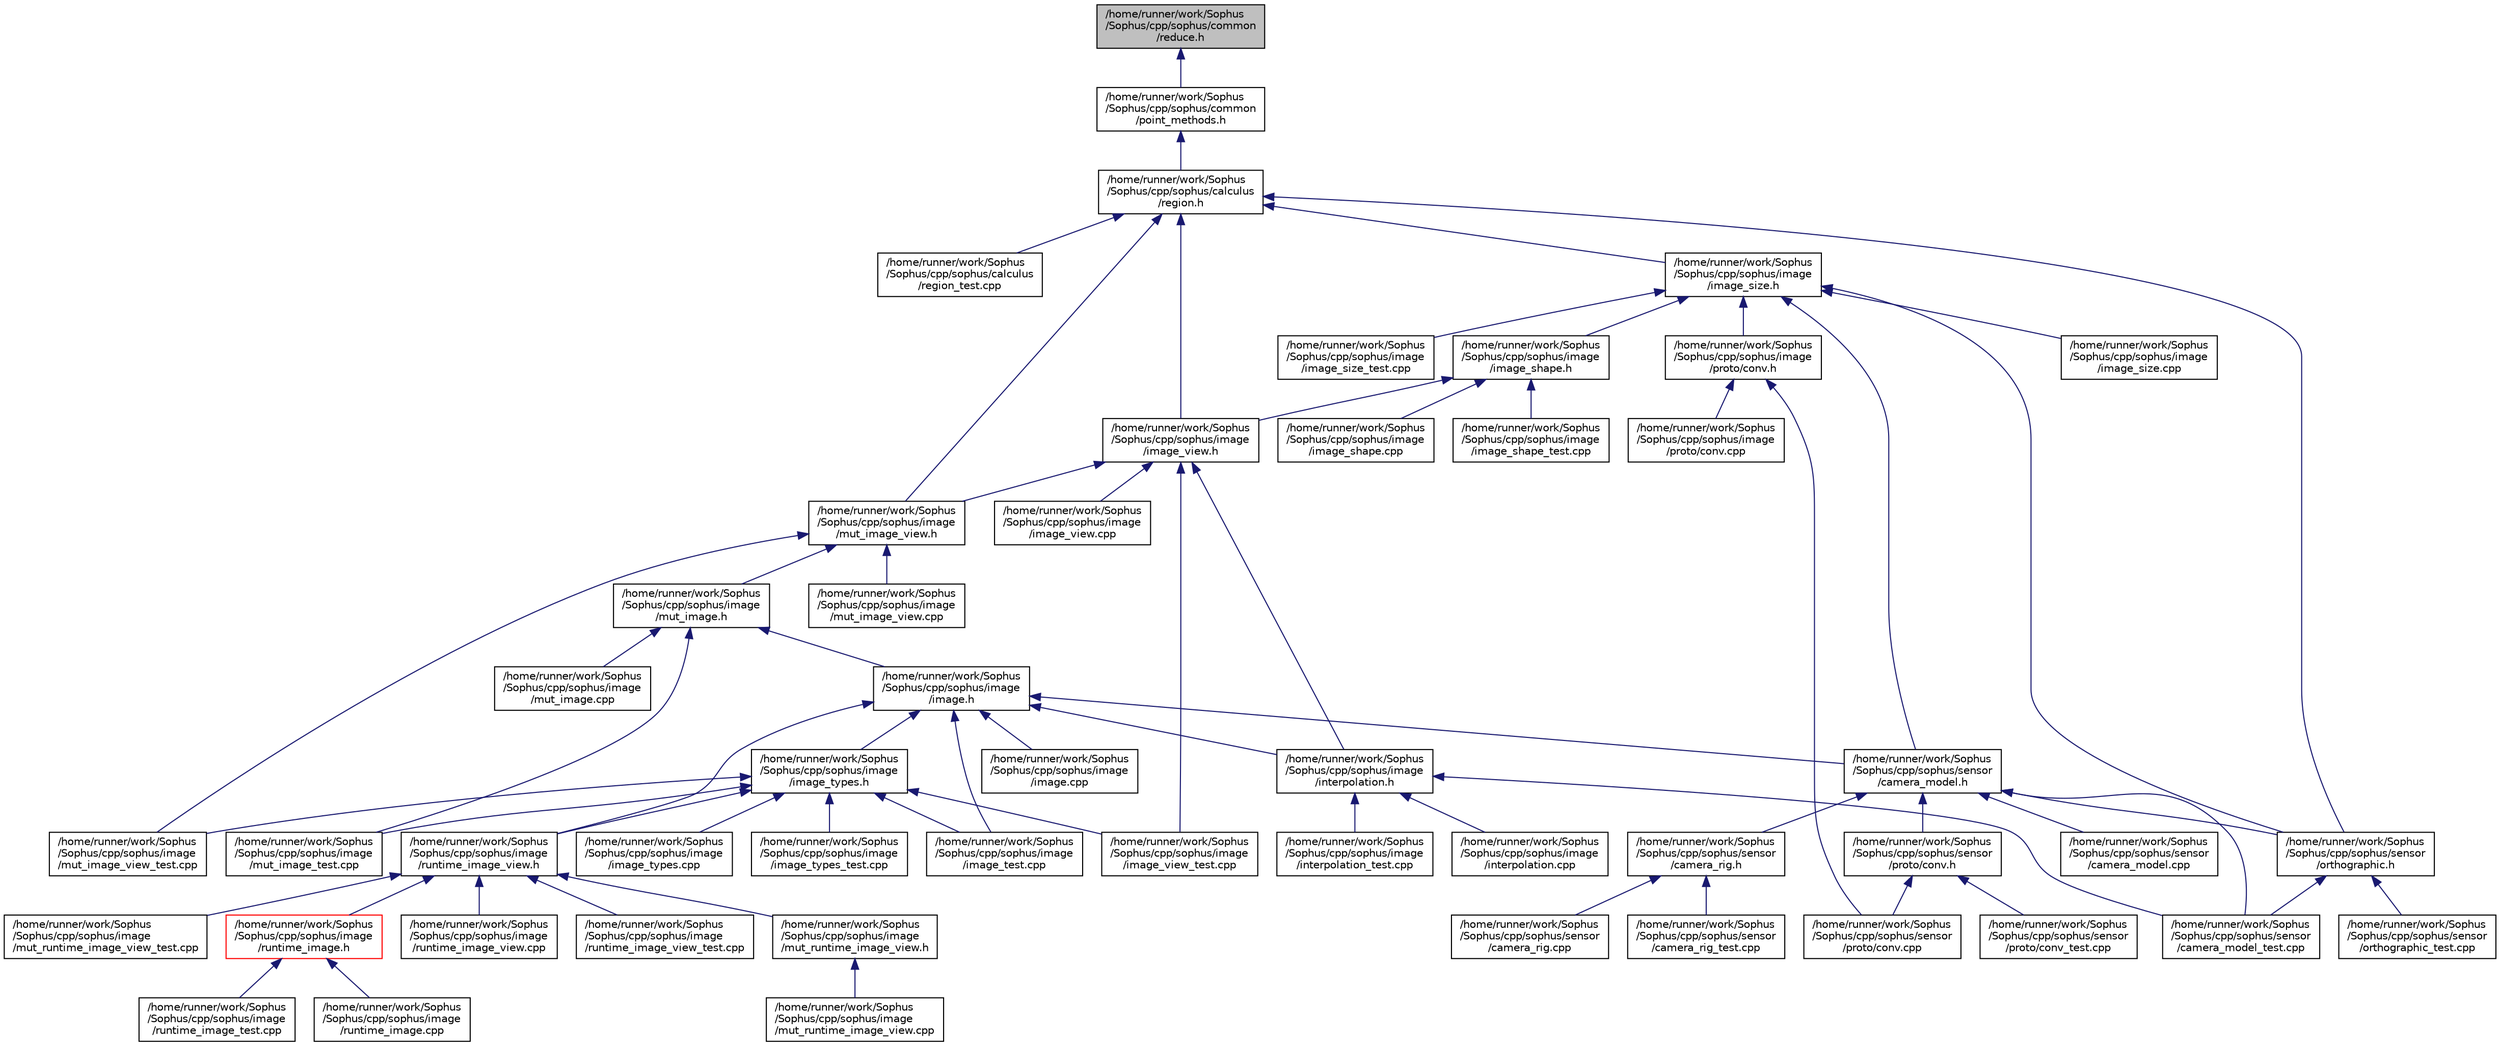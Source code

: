 digraph "/home/runner/work/Sophus/Sophus/cpp/sophus/common/reduce.h"
{
 // LATEX_PDF_SIZE
  edge [fontname="Helvetica",fontsize="10",labelfontname="Helvetica",labelfontsize="10"];
  node [fontname="Helvetica",fontsize="10",shape=record];
  Node1 [label="/home/runner/work/Sophus\l/Sophus/cpp/sophus/common\l/reduce.h",height=0.2,width=0.4,color="black", fillcolor="grey75", style="filled", fontcolor="black",tooltip=" "];
  Node1 -> Node2 [dir="back",color="midnightblue",fontsize="10",style="solid",fontname="Helvetica"];
  Node2 [label="/home/runner/work/Sophus\l/Sophus/cpp/sophus/common\l/point_methods.h",height=0.2,width=0.4,color="black", fillcolor="white", style="filled",URL="$point__methods_8h.html",tooltip=" "];
  Node2 -> Node3 [dir="back",color="midnightblue",fontsize="10",style="solid",fontname="Helvetica"];
  Node3 [label="/home/runner/work/Sophus\l/Sophus/cpp/sophus/calculus\l/region.h",height=0.2,width=0.4,color="black", fillcolor="white", style="filled",URL="$region_8h.html",tooltip=" "];
  Node3 -> Node4 [dir="back",color="midnightblue",fontsize="10",style="solid",fontname="Helvetica"];
  Node4 [label="/home/runner/work/Sophus\l/Sophus/cpp/sophus/calculus\l/region_test.cpp",height=0.2,width=0.4,color="black", fillcolor="white", style="filled",URL="$region__test_8cpp.html",tooltip=" "];
  Node3 -> Node5 [dir="back",color="midnightblue",fontsize="10",style="solid",fontname="Helvetica"];
  Node5 [label="/home/runner/work/Sophus\l/Sophus/cpp/sophus/image\l/image_size.h",height=0.2,width=0.4,color="black", fillcolor="white", style="filled",URL="$image__size_8h.html",tooltip=" "];
  Node5 -> Node6 [dir="back",color="midnightblue",fontsize="10",style="solid",fontname="Helvetica"];
  Node6 [label="/home/runner/work/Sophus\l/Sophus/cpp/sophus/image\l/image_shape.h",height=0.2,width=0.4,color="black", fillcolor="white", style="filled",URL="$image__shape_8h.html",tooltip=" "];
  Node6 -> Node7 [dir="back",color="midnightblue",fontsize="10",style="solid",fontname="Helvetica"];
  Node7 [label="/home/runner/work/Sophus\l/Sophus/cpp/sophus/image\l/image_shape.cpp",height=0.2,width=0.4,color="black", fillcolor="white", style="filled",URL="$image__shape_8cpp.html",tooltip=" "];
  Node6 -> Node8 [dir="back",color="midnightblue",fontsize="10",style="solid",fontname="Helvetica"];
  Node8 [label="/home/runner/work/Sophus\l/Sophus/cpp/sophus/image\l/image_shape_test.cpp",height=0.2,width=0.4,color="black", fillcolor="white", style="filled",URL="$image__shape__test_8cpp.html",tooltip=" "];
  Node6 -> Node9 [dir="back",color="midnightblue",fontsize="10",style="solid",fontname="Helvetica"];
  Node9 [label="/home/runner/work/Sophus\l/Sophus/cpp/sophus/image\l/image_view.h",height=0.2,width=0.4,color="black", fillcolor="white", style="filled",URL="$image__view_8h.html",tooltip=" "];
  Node9 -> Node10 [dir="back",color="midnightblue",fontsize="10",style="solid",fontname="Helvetica"];
  Node10 [label="/home/runner/work/Sophus\l/Sophus/cpp/sophus/image\l/image_view.cpp",height=0.2,width=0.4,color="black", fillcolor="white", style="filled",URL="$image__view_8cpp.html",tooltip=" "];
  Node9 -> Node11 [dir="back",color="midnightblue",fontsize="10",style="solid",fontname="Helvetica"];
  Node11 [label="/home/runner/work/Sophus\l/Sophus/cpp/sophus/image\l/image_view_test.cpp",height=0.2,width=0.4,color="black", fillcolor="white", style="filled",URL="$image__view__test_8cpp.html",tooltip=" "];
  Node9 -> Node12 [dir="back",color="midnightblue",fontsize="10",style="solid",fontname="Helvetica"];
  Node12 [label="/home/runner/work/Sophus\l/Sophus/cpp/sophus/image\l/interpolation.h",height=0.2,width=0.4,color="black", fillcolor="white", style="filled",URL="$interpolation_8h.html",tooltip=" "];
  Node12 -> Node13 [dir="back",color="midnightblue",fontsize="10",style="solid",fontname="Helvetica"];
  Node13 [label="/home/runner/work/Sophus\l/Sophus/cpp/sophus/image\l/interpolation.cpp",height=0.2,width=0.4,color="black", fillcolor="white", style="filled",URL="$interpolation_8cpp.html",tooltip=" "];
  Node12 -> Node14 [dir="back",color="midnightblue",fontsize="10",style="solid",fontname="Helvetica"];
  Node14 [label="/home/runner/work/Sophus\l/Sophus/cpp/sophus/image\l/interpolation_test.cpp",height=0.2,width=0.4,color="black", fillcolor="white", style="filled",URL="$interpolation__test_8cpp.html",tooltip=" "];
  Node12 -> Node15 [dir="back",color="midnightblue",fontsize="10",style="solid",fontname="Helvetica"];
  Node15 [label="/home/runner/work/Sophus\l/Sophus/cpp/sophus/sensor\l/camera_model_test.cpp",height=0.2,width=0.4,color="black", fillcolor="white", style="filled",URL="$camera__model__test_8cpp.html",tooltip=" "];
  Node9 -> Node16 [dir="back",color="midnightblue",fontsize="10",style="solid",fontname="Helvetica"];
  Node16 [label="/home/runner/work/Sophus\l/Sophus/cpp/sophus/image\l/mut_image_view.h",height=0.2,width=0.4,color="black", fillcolor="white", style="filled",URL="$mut__image__view_8h.html",tooltip=" "];
  Node16 -> Node17 [dir="back",color="midnightblue",fontsize="10",style="solid",fontname="Helvetica"];
  Node17 [label="/home/runner/work/Sophus\l/Sophus/cpp/sophus/image\l/mut_image.h",height=0.2,width=0.4,color="black", fillcolor="white", style="filled",URL="$mut__image_8h.html",tooltip=" "];
  Node17 -> Node18 [dir="back",color="midnightblue",fontsize="10",style="solid",fontname="Helvetica"];
  Node18 [label="/home/runner/work/Sophus\l/Sophus/cpp/sophus/image\l/image.h",height=0.2,width=0.4,color="black", fillcolor="white", style="filled",URL="$image_8h.html",tooltip=" "];
  Node18 -> Node19 [dir="back",color="midnightblue",fontsize="10",style="solid",fontname="Helvetica"];
  Node19 [label="/home/runner/work/Sophus\l/Sophus/cpp/sophus/image\l/image.cpp",height=0.2,width=0.4,color="black", fillcolor="white", style="filled",URL="$image_8cpp.html",tooltip=" "];
  Node18 -> Node20 [dir="back",color="midnightblue",fontsize="10",style="solid",fontname="Helvetica"];
  Node20 [label="/home/runner/work/Sophus\l/Sophus/cpp/sophus/image\l/image_test.cpp",height=0.2,width=0.4,color="black", fillcolor="white", style="filled",URL="$image__test_8cpp.html",tooltip=" "];
  Node18 -> Node21 [dir="back",color="midnightblue",fontsize="10",style="solid",fontname="Helvetica"];
  Node21 [label="/home/runner/work/Sophus\l/Sophus/cpp/sophus/image\l/image_types.h",height=0.2,width=0.4,color="black", fillcolor="white", style="filled",URL="$image__types_8h.html",tooltip=" "];
  Node21 -> Node20 [dir="back",color="midnightblue",fontsize="10",style="solid",fontname="Helvetica"];
  Node21 -> Node22 [dir="back",color="midnightblue",fontsize="10",style="solid",fontname="Helvetica"];
  Node22 [label="/home/runner/work/Sophus\l/Sophus/cpp/sophus/image\l/image_types.cpp",height=0.2,width=0.4,color="black", fillcolor="white", style="filled",URL="$image__types_8cpp.html",tooltip=" "];
  Node21 -> Node23 [dir="back",color="midnightblue",fontsize="10",style="solid",fontname="Helvetica"];
  Node23 [label="/home/runner/work/Sophus\l/Sophus/cpp/sophus/image\l/image_types_test.cpp",height=0.2,width=0.4,color="black", fillcolor="white", style="filled",URL="$image__types__test_8cpp.html",tooltip=" "];
  Node21 -> Node11 [dir="back",color="midnightblue",fontsize="10",style="solid",fontname="Helvetica"];
  Node21 -> Node24 [dir="back",color="midnightblue",fontsize="10",style="solid",fontname="Helvetica"];
  Node24 [label="/home/runner/work/Sophus\l/Sophus/cpp/sophus/image\l/mut_image_test.cpp",height=0.2,width=0.4,color="black", fillcolor="white", style="filled",URL="$mut__image__test_8cpp.html",tooltip=" "];
  Node21 -> Node25 [dir="back",color="midnightblue",fontsize="10",style="solid",fontname="Helvetica"];
  Node25 [label="/home/runner/work/Sophus\l/Sophus/cpp/sophus/image\l/mut_image_view_test.cpp",height=0.2,width=0.4,color="black", fillcolor="white", style="filled",URL="$mut__image__view__test_8cpp.html",tooltip=" "];
  Node21 -> Node26 [dir="back",color="midnightblue",fontsize="10",style="solid",fontname="Helvetica"];
  Node26 [label="/home/runner/work/Sophus\l/Sophus/cpp/sophus/image\l/runtime_image_view.h",height=0.2,width=0.4,color="black", fillcolor="white", style="filled",URL="$runtime__image__view_8h.html",tooltip=" "];
  Node26 -> Node27 [dir="back",color="midnightblue",fontsize="10",style="solid",fontname="Helvetica"];
  Node27 [label="/home/runner/work/Sophus\l/Sophus/cpp/sophus/image\l/mut_runtime_image_view.h",height=0.2,width=0.4,color="black", fillcolor="white", style="filled",URL="$mut__runtime__image__view_8h.html",tooltip=" "];
  Node27 -> Node28 [dir="back",color="midnightblue",fontsize="10",style="solid",fontname="Helvetica"];
  Node28 [label="/home/runner/work/Sophus\l/Sophus/cpp/sophus/image\l/mut_runtime_image_view.cpp",height=0.2,width=0.4,color="black", fillcolor="white", style="filled",URL="$mut__runtime__image__view_8cpp.html",tooltip=" "];
  Node26 -> Node29 [dir="back",color="midnightblue",fontsize="10",style="solid",fontname="Helvetica"];
  Node29 [label="/home/runner/work/Sophus\l/Sophus/cpp/sophus/image\l/mut_runtime_image_view_test.cpp",height=0.2,width=0.4,color="black", fillcolor="white", style="filled",URL="$mut__runtime__image__view__test_8cpp.html",tooltip=" "];
  Node26 -> Node30 [dir="back",color="midnightblue",fontsize="10",style="solid",fontname="Helvetica"];
  Node30 [label="/home/runner/work/Sophus\l/Sophus/cpp/sophus/image\l/runtime_image.h",height=0.2,width=0.4,color="red", fillcolor="white", style="filled",URL="$runtime__image_8h.html",tooltip=" "];
  Node30 -> Node31 [dir="back",color="midnightblue",fontsize="10",style="solid",fontname="Helvetica"];
  Node31 [label="/home/runner/work/Sophus\l/Sophus/cpp/sophus/image\l/runtime_image.cpp",height=0.2,width=0.4,color="black", fillcolor="white", style="filled",URL="$runtime__image_8cpp.html",tooltip=" "];
  Node30 -> Node32 [dir="back",color="midnightblue",fontsize="10",style="solid",fontname="Helvetica"];
  Node32 [label="/home/runner/work/Sophus\l/Sophus/cpp/sophus/image\l/runtime_image_test.cpp",height=0.2,width=0.4,color="black", fillcolor="white", style="filled",URL="$runtime__image__test_8cpp.html",tooltip=" "];
  Node26 -> Node35 [dir="back",color="midnightblue",fontsize="10",style="solid",fontname="Helvetica"];
  Node35 [label="/home/runner/work/Sophus\l/Sophus/cpp/sophus/image\l/runtime_image_view.cpp",height=0.2,width=0.4,color="black", fillcolor="white", style="filled",URL="$runtime__image__view_8cpp.html",tooltip=" "];
  Node26 -> Node36 [dir="back",color="midnightblue",fontsize="10",style="solid",fontname="Helvetica"];
  Node36 [label="/home/runner/work/Sophus\l/Sophus/cpp/sophus/image\l/runtime_image_view_test.cpp",height=0.2,width=0.4,color="black", fillcolor="white", style="filled",URL="$runtime__image__view__test_8cpp.html",tooltip=" "];
  Node18 -> Node12 [dir="back",color="midnightblue",fontsize="10",style="solid",fontname="Helvetica"];
  Node18 -> Node26 [dir="back",color="midnightblue",fontsize="10",style="solid",fontname="Helvetica"];
  Node18 -> Node37 [dir="back",color="midnightblue",fontsize="10",style="solid",fontname="Helvetica"];
  Node37 [label="/home/runner/work/Sophus\l/Sophus/cpp/sophus/sensor\l/camera_model.h",height=0.2,width=0.4,color="black", fillcolor="white", style="filled",URL="$camera__model_8h.html",tooltip=" "];
  Node37 -> Node38 [dir="back",color="midnightblue",fontsize="10",style="solid",fontname="Helvetica"];
  Node38 [label="/home/runner/work/Sophus\l/Sophus/cpp/sophus/sensor\l/camera_model.cpp",height=0.2,width=0.4,color="black", fillcolor="white", style="filled",URL="$camera__model_8cpp.html",tooltip=" "];
  Node37 -> Node15 [dir="back",color="midnightblue",fontsize="10",style="solid",fontname="Helvetica"];
  Node37 -> Node39 [dir="back",color="midnightblue",fontsize="10",style="solid",fontname="Helvetica"];
  Node39 [label="/home/runner/work/Sophus\l/Sophus/cpp/sophus/sensor\l/camera_rig.h",height=0.2,width=0.4,color="black", fillcolor="white", style="filled",URL="$camera__rig_8h.html",tooltip=" "];
  Node39 -> Node40 [dir="back",color="midnightblue",fontsize="10",style="solid",fontname="Helvetica"];
  Node40 [label="/home/runner/work/Sophus\l/Sophus/cpp/sophus/sensor\l/camera_rig.cpp",height=0.2,width=0.4,color="black", fillcolor="white", style="filled",URL="$camera__rig_8cpp.html",tooltip=" "];
  Node39 -> Node41 [dir="back",color="midnightblue",fontsize="10",style="solid",fontname="Helvetica"];
  Node41 [label="/home/runner/work/Sophus\l/Sophus/cpp/sophus/sensor\l/camera_rig_test.cpp",height=0.2,width=0.4,color="black", fillcolor="white", style="filled",URL="$camera__rig__test_8cpp.html",tooltip=" "];
  Node37 -> Node42 [dir="back",color="midnightblue",fontsize="10",style="solid",fontname="Helvetica"];
  Node42 [label="/home/runner/work/Sophus\l/Sophus/cpp/sophus/sensor\l/orthographic.h",height=0.2,width=0.4,color="black", fillcolor="white", style="filled",URL="$orthographic_8h.html",tooltip=" "];
  Node42 -> Node15 [dir="back",color="midnightblue",fontsize="10",style="solid",fontname="Helvetica"];
  Node42 -> Node43 [dir="back",color="midnightblue",fontsize="10",style="solid",fontname="Helvetica"];
  Node43 [label="/home/runner/work/Sophus\l/Sophus/cpp/sophus/sensor\l/orthographic_test.cpp",height=0.2,width=0.4,color="black", fillcolor="white", style="filled",URL="$orthographic__test_8cpp.html",tooltip=" "];
  Node37 -> Node44 [dir="back",color="midnightblue",fontsize="10",style="solid",fontname="Helvetica"];
  Node44 [label="/home/runner/work/Sophus\l/Sophus/cpp/sophus/sensor\l/proto/conv.h",height=0.2,width=0.4,color="black", fillcolor="white", style="filled",URL="$sensor_2proto_2conv_8h.html",tooltip=" "];
  Node44 -> Node45 [dir="back",color="midnightblue",fontsize="10",style="solid",fontname="Helvetica"];
  Node45 [label="/home/runner/work/Sophus\l/Sophus/cpp/sophus/sensor\l/proto/conv.cpp",height=0.2,width=0.4,color="black", fillcolor="white", style="filled",URL="$sensor_2proto_2conv_8cpp.html",tooltip=" "];
  Node44 -> Node46 [dir="back",color="midnightblue",fontsize="10",style="solid",fontname="Helvetica"];
  Node46 [label="/home/runner/work/Sophus\l/Sophus/cpp/sophus/sensor\l/proto/conv_test.cpp",height=0.2,width=0.4,color="black", fillcolor="white", style="filled",URL="$sensor_2proto_2conv__test_8cpp.html",tooltip=" "];
  Node17 -> Node47 [dir="back",color="midnightblue",fontsize="10",style="solid",fontname="Helvetica"];
  Node47 [label="/home/runner/work/Sophus\l/Sophus/cpp/sophus/image\l/mut_image.cpp",height=0.2,width=0.4,color="black", fillcolor="white", style="filled",URL="$mut__image_8cpp.html",tooltip=" "];
  Node17 -> Node24 [dir="back",color="midnightblue",fontsize="10",style="solid",fontname="Helvetica"];
  Node16 -> Node48 [dir="back",color="midnightblue",fontsize="10",style="solid",fontname="Helvetica"];
  Node48 [label="/home/runner/work/Sophus\l/Sophus/cpp/sophus/image\l/mut_image_view.cpp",height=0.2,width=0.4,color="black", fillcolor="white", style="filled",URL="$mut__image__view_8cpp.html",tooltip=" "];
  Node16 -> Node25 [dir="back",color="midnightblue",fontsize="10",style="solid",fontname="Helvetica"];
  Node5 -> Node49 [dir="back",color="midnightblue",fontsize="10",style="solid",fontname="Helvetica"];
  Node49 [label="/home/runner/work/Sophus\l/Sophus/cpp/sophus/image\l/image_size.cpp",height=0.2,width=0.4,color="black", fillcolor="white", style="filled",URL="$image__size_8cpp.html",tooltip=" "];
  Node5 -> Node50 [dir="back",color="midnightblue",fontsize="10",style="solid",fontname="Helvetica"];
  Node50 [label="/home/runner/work/Sophus\l/Sophus/cpp/sophus/image\l/image_size_test.cpp",height=0.2,width=0.4,color="black", fillcolor="white", style="filled",URL="$image__size__test_8cpp.html",tooltip=" "];
  Node5 -> Node51 [dir="back",color="midnightblue",fontsize="10",style="solid",fontname="Helvetica"];
  Node51 [label="/home/runner/work/Sophus\l/Sophus/cpp/sophus/image\l/proto/conv.h",height=0.2,width=0.4,color="black", fillcolor="white", style="filled",URL="$image_2proto_2conv_8h.html",tooltip=" "];
  Node51 -> Node52 [dir="back",color="midnightblue",fontsize="10",style="solid",fontname="Helvetica"];
  Node52 [label="/home/runner/work/Sophus\l/Sophus/cpp/sophus/image\l/proto/conv.cpp",height=0.2,width=0.4,color="black", fillcolor="white", style="filled",URL="$image_2proto_2conv_8cpp.html",tooltip=" "];
  Node51 -> Node45 [dir="back",color="midnightblue",fontsize="10",style="solid",fontname="Helvetica"];
  Node5 -> Node37 [dir="back",color="midnightblue",fontsize="10",style="solid",fontname="Helvetica"];
  Node5 -> Node42 [dir="back",color="midnightblue",fontsize="10",style="solid",fontname="Helvetica"];
  Node3 -> Node9 [dir="back",color="midnightblue",fontsize="10",style="solid",fontname="Helvetica"];
  Node3 -> Node16 [dir="back",color="midnightblue",fontsize="10",style="solid",fontname="Helvetica"];
  Node3 -> Node42 [dir="back",color="midnightblue",fontsize="10",style="solid",fontname="Helvetica"];
}
